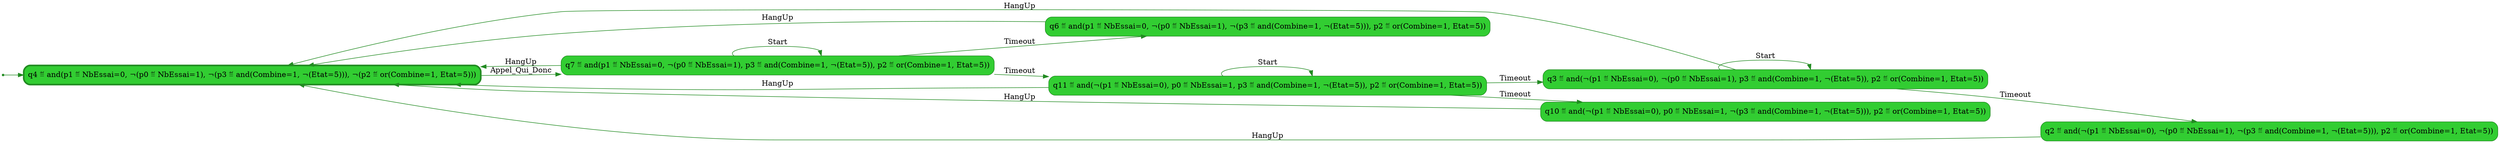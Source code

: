 digraph g {

	rankdir="LR"

	__invisible__[shape="point", color="forestgreen"]
	q4[label="q4 ≝ and(p1 ≝ NbEssai=0, ¬(p0 ≝ NbEssai=1), ¬(p3 ≝ and(Combine=1, ¬(Etat=5))), ¬(p2 ≝ or(Combine=1, Etat=5)))", shape="box", style="rounded, filled", color="forestgreen", fillcolor="limegreen", penwidth=3] // Initial
	q7[label="q7 ≝ and(p1 ≝ NbEssai=0, ¬(p0 ≝ NbEssai=1), p3 ≝ and(Combine=1, ¬(Etat=5)), p2 ≝ or(Combine=1, Etat=5))", shape="box", style="rounded, filled", color="forestgreen", fillcolor="limegreen"]
	q6[label="q6 ≝ and(p1 ≝ NbEssai=0, ¬(p0 ≝ NbEssai=1), ¬(p3 ≝ and(Combine=1, ¬(Etat=5))), p2 ≝ or(Combine=1, Etat=5))", shape="box", style="rounded, filled", color="forestgreen", fillcolor="limegreen"]
	q11[label="q11 ≝ and(¬(p1 ≝ NbEssai=0), p0 ≝ NbEssai=1, p3 ≝ and(Combine=1, ¬(Etat=5)), p2 ≝ or(Combine=1, Etat=5))", shape="box", style="rounded, filled", color="forestgreen", fillcolor="limegreen"]
	q3[label="q3 ≝ and(¬(p1 ≝ NbEssai=0), ¬(p0 ≝ NbEssai=1), p3 ≝ and(Combine=1, ¬(Etat=5)), p2 ≝ or(Combine=1, Etat=5))", shape="box", style="rounded, filled", color="forestgreen", fillcolor="limegreen"]
	q2[label="q2 ≝ and(¬(p1 ≝ NbEssai=0), ¬(p0 ≝ NbEssai=1), ¬(p3 ≝ and(Combine=1, ¬(Etat=5))), p2 ≝ or(Combine=1, Etat=5))", shape="box", style="rounded, filled", color="forestgreen", fillcolor="limegreen"]
	q10[label="q10 ≝ and(¬(p1 ≝ NbEssai=0), p0 ≝ NbEssai=1, ¬(p3 ≝ and(Combine=1, ¬(Etat=5))), p2 ≝ or(Combine=1, Etat=5))", shape="box", style="rounded, filled", color="forestgreen", fillcolor="limegreen"]

	__invisible__ -> q4[color="forestgreen"]
	q4 -> q7[label="Appel_Qui_Donc", color="forestgreen"]
	q7 -> q7[label="Start", color="forestgreen"]
	q7 -> q4[label="HangUp", color="forestgreen"]
	q7 -> q6[label="Timeout", color="forestgreen"]
	q6 -> q4[label="HangUp", color="forestgreen"]
	q7 -> q11[label="Timeout", color="forestgreen"]
	q11 -> q11[label="Start", color="forestgreen"]
	q11 -> q3[label="Timeout", color="forestgreen"]
	q3 -> q3[label="Start", color="forestgreen"]
	q3 -> q2[label="Timeout", color="forestgreen"]
	q2 -> q4[label="HangUp", color="forestgreen"]
	q3 -> q4[label="HangUp", color="forestgreen"]
	q11 -> q4[label="HangUp", color="forestgreen"]
	q11 -> q10[label="Timeout", color="forestgreen"]
	q10 -> q4[label="HangUp", color="forestgreen"]

}
